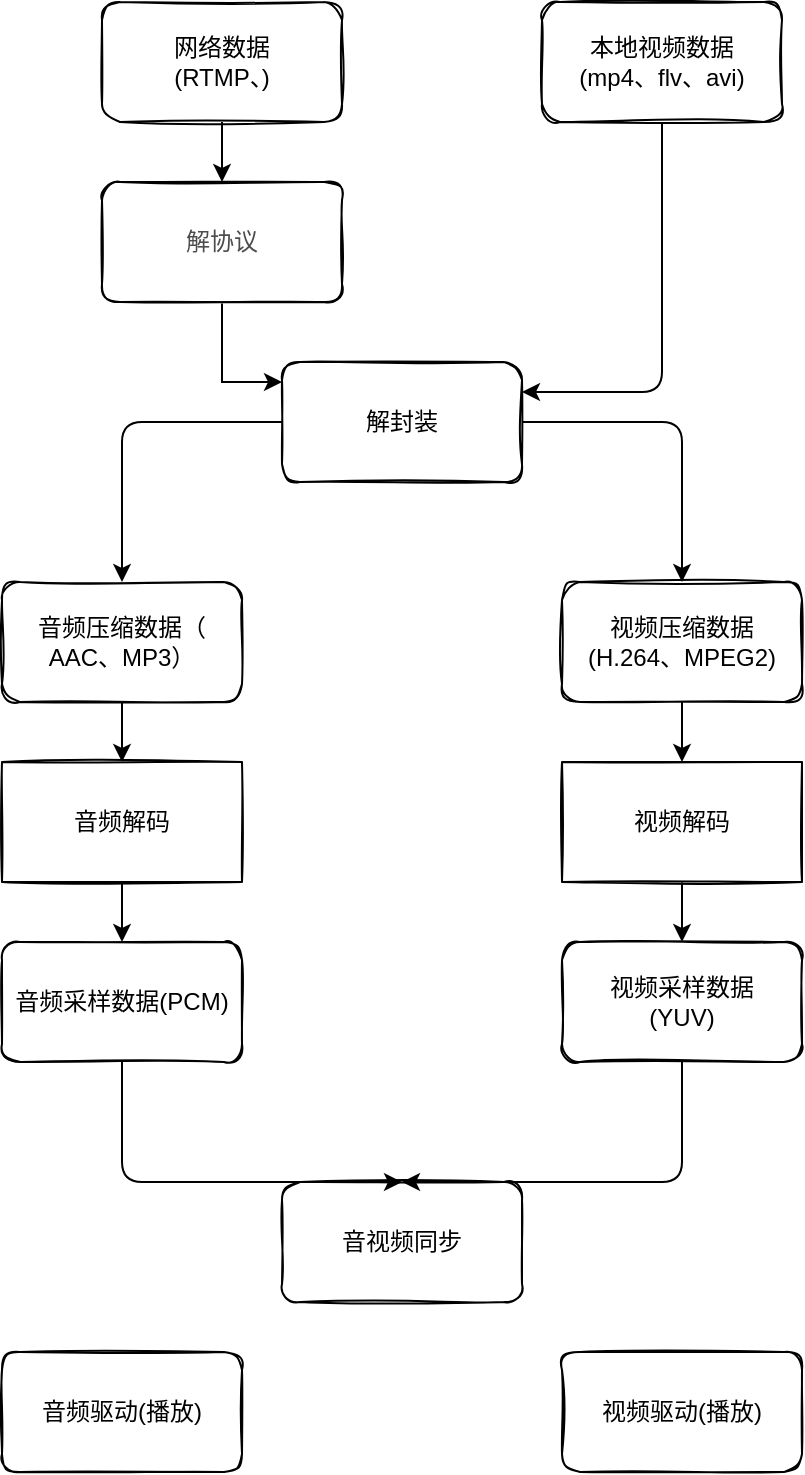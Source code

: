 <mxfile version="14.4.3" type="device"><diagram id="C5RBs43oDa-KdzZeNtuy" name="Page-1"><mxGraphModel dx="1773" dy="1894" grid="1" gridSize="10" guides="1" tooltips="1" connect="1" arrows="1" fold="1" page="1" pageScale="1" pageWidth="827" pageHeight="1169" math="0" shadow="0"><root><mxCell id="WIyWlLk6GJQsqaUBKTNV-0"/><mxCell id="WIyWlLk6GJQsqaUBKTNV-1" parent="WIyWlLk6GJQsqaUBKTNV-0"/><mxCell id="UYxDyeIwNSqF3S7q-QUS-1" value="本地视频数据&lt;br&gt;(mp4、flv、avi)" style="rounded=1;whiteSpace=wrap;html=1;sketch=1;" parent="WIyWlLk6GJQsqaUBKTNV-1" vertex="1"><mxGeometry x="250" y="-120" width="120" height="60" as="geometry"/></mxCell><mxCell id="6LGuQQnXTM-dGTvXDN-B-2" value="" style="edgeStyle=orthogonalEdgeStyle;rounded=0;orthogonalLoop=1;jettySize=auto;html=1;" edge="1" parent="WIyWlLk6GJQsqaUBKTNV-1" source="UYxDyeIwNSqF3S7q-QUS-2" target="6LGuQQnXTM-dGTvXDN-B-1"><mxGeometry relative="1" as="geometry"><Array as="points"><mxPoint x="90" y="70"/></Array></mxGeometry></mxCell><mxCell id="UYxDyeIwNSqF3S7q-QUS-2" value="&lt;span style=&quot;color: rgb(77 , 77 , 77) ; background-color: rgb(255 , 255 , 255)&quot;&gt;&lt;font style=&quot;font-size: 12px&quot;&gt;解协议&lt;/font&gt;&lt;/span&gt;" style="rounded=1;whiteSpace=wrap;html=1;sketch=1;" parent="WIyWlLk6GJQsqaUBKTNV-1" vertex="1"><mxGeometry x="30" y="-30" width="120" height="60" as="geometry"/></mxCell><mxCell id="6LGuQQnXTM-dGTvXDN-B-6" value="" style="edgeStyle=orthogonalEdgeStyle;rounded=0;orthogonalLoop=1;jettySize=auto;html=1;" edge="1" parent="WIyWlLk6GJQsqaUBKTNV-1" source="UYxDyeIwNSqF3S7q-QUS-3" target="UYxDyeIwNSqF3S7q-QUS-6"><mxGeometry relative="1" as="geometry"/></mxCell><mxCell id="UYxDyeIwNSqF3S7q-QUS-3" value="音频压缩数据（&lt;br&gt;AAC、MP3）" style="rounded=1;whiteSpace=wrap;html=1;sketch=1;" parent="WIyWlLk6GJQsqaUBKTNV-1" vertex="1"><mxGeometry x="-20" y="170" width="120" height="60" as="geometry"/></mxCell><mxCell id="6LGuQQnXTM-dGTvXDN-B-7" value="" style="edgeStyle=orthogonalEdgeStyle;rounded=0;orthogonalLoop=1;jettySize=auto;html=1;" edge="1" parent="WIyWlLk6GJQsqaUBKTNV-1" source="UYxDyeIwNSqF3S7q-QUS-4" target="UYxDyeIwNSqF3S7q-QUS-7"><mxGeometry relative="1" as="geometry"/></mxCell><mxCell id="UYxDyeIwNSqF3S7q-QUS-4" value="视频压缩数据(H.264、MPEG2)" style="rounded=1;whiteSpace=wrap;html=1;sketch=1;" parent="WIyWlLk6GJQsqaUBKTNV-1" vertex="1"><mxGeometry x="260" y="170" width="120" height="60" as="geometry"/></mxCell><mxCell id="6LGuQQnXTM-dGTvXDN-B-8" value="" style="edgeStyle=orthogonalEdgeStyle;rounded=0;orthogonalLoop=1;jettySize=auto;html=1;" edge="1" parent="WIyWlLk6GJQsqaUBKTNV-1" source="UYxDyeIwNSqF3S7q-QUS-6" target="UYxDyeIwNSqF3S7q-QUS-8"><mxGeometry relative="1" as="geometry"/></mxCell><mxCell id="UYxDyeIwNSqF3S7q-QUS-6" value="音频解码" style="rounded=0;whiteSpace=wrap;html=1;sketch=1;" parent="WIyWlLk6GJQsqaUBKTNV-1" vertex="1"><mxGeometry x="-20" y="260" width="120" height="60" as="geometry"/></mxCell><mxCell id="6LGuQQnXTM-dGTvXDN-B-9" value="" style="edgeStyle=orthogonalEdgeStyle;rounded=0;orthogonalLoop=1;jettySize=auto;html=1;" edge="1" parent="WIyWlLk6GJQsqaUBKTNV-1" source="UYxDyeIwNSqF3S7q-QUS-7" target="UYxDyeIwNSqF3S7q-QUS-9"><mxGeometry relative="1" as="geometry"/></mxCell><mxCell id="UYxDyeIwNSqF3S7q-QUS-7" value="视频解码" style="rounded=0;whiteSpace=wrap;html=1;sketch=1;" parent="WIyWlLk6GJQsqaUBKTNV-1" vertex="1"><mxGeometry x="260" y="260" width="120" height="60" as="geometry"/></mxCell><mxCell id="UYxDyeIwNSqF3S7q-QUS-8" value="音频采样数据(PCM)" style="rounded=1;whiteSpace=wrap;html=1;sketch=1;" parent="WIyWlLk6GJQsqaUBKTNV-1" vertex="1"><mxGeometry x="-20" y="350" width="120" height="60" as="geometry"/></mxCell><mxCell id="UYxDyeIwNSqF3S7q-QUS-9" value="视频采样数据&lt;br&gt;(YUV)" style="rounded=1;whiteSpace=wrap;html=1;sketch=1;" parent="WIyWlLk6GJQsqaUBKTNV-1" vertex="1"><mxGeometry x="260" y="350" width="120" height="60" as="geometry"/></mxCell><mxCell id="UYxDyeIwNSqF3S7q-QUS-10" value="音视频同步" style="rounded=1;whiteSpace=wrap;html=1;sketch=1;" parent="WIyWlLk6GJQsqaUBKTNV-1" vertex="1"><mxGeometry x="120" y="470" width="120" height="60" as="geometry"/></mxCell><mxCell id="6LGuQQnXTM-dGTvXDN-B-1" value="解封装" style="rounded=1;whiteSpace=wrap;html=1;sketch=1;" vertex="1" parent="WIyWlLk6GJQsqaUBKTNV-1"><mxGeometry x="120" y="60" width="120" height="60" as="geometry"/></mxCell><mxCell id="6LGuQQnXTM-dGTvXDN-B-3" value="" style="endArrow=classic;html=1;exitX=0;exitY=0.5;exitDx=0;exitDy=0;entryX=0.5;entryY=0;entryDx=0;entryDy=0;" edge="1" parent="WIyWlLk6GJQsqaUBKTNV-1" source="6LGuQQnXTM-dGTvXDN-B-1" target="UYxDyeIwNSqF3S7q-QUS-3"><mxGeometry width="50" height="50" relative="1" as="geometry"><mxPoint x="190" y="210" as="sourcePoint"/><mxPoint x="240" y="160" as="targetPoint"/><Array as="points"><mxPoint x="40" y="90"/></Array></mxGeometry></mxCell><mxCell id="6LGuQQnXTM-dGTvXDN-B-4" value="" style="endArrow=classic;html=1;exitX=1;exitY=0.5;exitDx=0;exitDy=0;entryX=0.5;entryY=0;entryDx=0;entryDy=0;" edge="1" parent="WIyWlLk6GJQsqaUBKTNV-1" source="6LGuQQnXTM-dGTvXDN-B-1" target="UYxDyeIwNSqF3S7q-QUS-4"><mxGeometry width="50" height="50" relative="1" as="geometry"><mxPoint x="190" y="210" as="sourcePoint"/><mxPoint x="240" y="160" as="targetPoint"/><Array as="points"><mxPoint x="320" y="90"/></Array></mxGeometry></mxCell><mxCell id="6LGuQQnXTM-dGTvXDN-B-10" value="" style="endArrow=classic;html=1;exitX=0.5;exitY=1;exitDx=0;exitDy=0;entryX=0.5;entryY=0;entryDx=0;entryDy=0;" edge="1" parent="WIyWlLk6GJQsqaUBKTNV-1" source="UYxDyeIwNSqF3S7q-QUS-8" target="UYxDyeIwNSqF3S7q-QUS-10"><mxGeometry width="50" height="50" relative="1" as="geometry"><mxPoint x="-280" y="420" as="sourcePoint"/><mxPoint x="-230" y="370" as="targetPoint"/><Array as="points"><mxPoint x="40" y="470"/></Array></mxGeometry></mxCell><mxCell id="6LGuQQnXTM-dGTvXDN-B-11" value="" style="endArrow=classic;html=1;exitX=0.5;exitY=1;exitDx=0;exitDy=0;entryX=0.5;entryY=0;entryDx=0;entryDy=0;" edge="1" parent="WIyWlLk6GJQsqaUBKTNV-1" source="UYxDyeIwNSqF3S7q-QUS-9" target="UYxDyeIwNSqF3S7q-QUS-10"><mxGeometry width="50" height="50" relative="1" as="geometry"><mxPoint x="130" y="330" as="sourcePoint"/><mxPoint x="180" y="280" as="targetPoint"/><Array as="points"><mxPoint x="320" y="470"/></Array></mxGeometry></mxCell><mxCell id="6LGuQQnXTM-dGTvXDN-B-15" value="音频驱动(播放)" style="rounded=1;whiteSpace=wrap;html=1;sketch=1;" vertex="1" parent="WIyWlLk6GJQsqaUBKTNV-1"><mxGeometry x="-20" y="555" width="120" height="60" as="geometry"/></mxCell><mxCell id="6LGuQQnXTM-dGTvXDN-B-16" value="视频驱动(播放)" style="rounded=1;whiteSpace=wrap;html=1;sketch=1;" vertex="1" parent="WIyWlLk6GJQsqaUBKTNV-1"><mxGeometry x="260" y="555" width="120" height="60" as="geometry"/></mxCell><mxCell id="6LGuQQnXTM-dGTvXDN-B-17" value="" style="endArrow=classic;html=1;exitX=0.5;exitY=1;exitDx=0;exitDy=0;entryX=1;entryY=0.25;entryDx=0;entryDy=0;" edge="1" parent="WIyWlLk6GJQsqaUBKTNV-1" source="UYxDyeIwNSqF3S7q-QUS-1" target="6LGuQQnXTM-dGTvXDN-B-1"><mxGeometry width="50" height="50" relative="1" as="geometry"><mxPoint x="190" y="200" as="sourcePoint"/><mxPoint x="240" y="150" as="targetPoint"/><Array as="points"><mxPoint x="310" y="75"/><mxPoint x="280" y="75"/></Array></mxGeometry></mxCell><mxCell id="6LGuQQnXTM-dGTvXDN-B-19" value="" style="edgeStyle=orthogonalEdgeStyle;rounded=0;orthogonalLoop=1;jettySize=auto;html=1;" edge="1" parent="WIyWlLk6GJQsqaUBKTNV-1" source="6LGuQQnXTM-dGTvXDN-B-18" target="UYxDyeIwNSqF3S7q-QUS-2"><mxGeometry relative="1" as="geometry"/></mxCell><mxCell id="6LGuQQnXTM-dGTvXDN-B-18" value="网络数据&lt;br&gt;(RTMP、)" style="rounded=1;whiteSpace=wrap;html=1;sketch=1;" vertex="1" parent="WIyWlLk6GJQsqaUBKTNV-1"><mxGeometry x="30" y="-120" width="120" height="60" as="geometry"/></mxCell></root></mxGraphModel></diagram></mxfile>